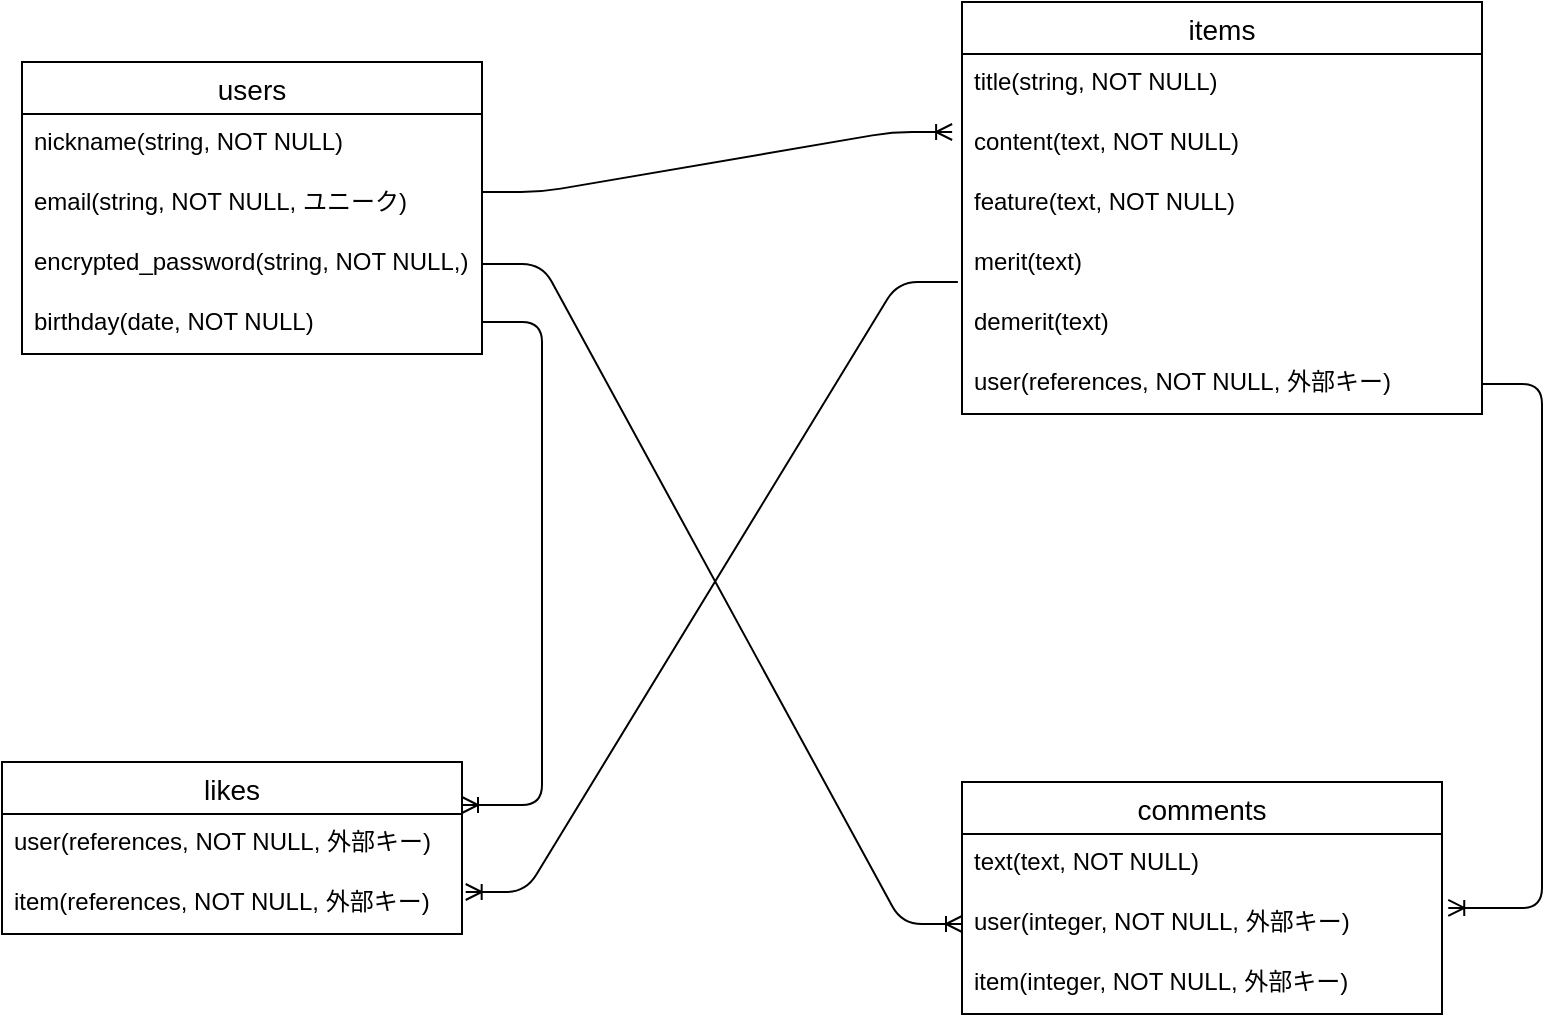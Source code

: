 <mxfile>
    <diagram id="jPsvBQl2WRcAegW9N-6o" name="ページ1">
        <mxGraphModel dx="560" dy="515" grid="1" gridSize="10" guides="1" tooltips="1" connect="1" arrows="1" fold="1" page="1" pageScale="1" pageWidth="827" pageHeight="1169" math="0" shadow="0">
            <root>
                <mxCell id="0"/>
                <mxCell id="1" parent="0"/>
                <mxCell id="2" value="users" style="swimlane;fontStyle=0;childLayout=stackLayout;horizontal=1;startSize=26;horizontalStack=0;resizeParent=1;resizeParentMax=0;resizeLast=0;collapsible=1;marginBottom=0;align=center;fontSize=14;" parent="1" vertex="1">
                    <mxGeometry x="10" y="80" width="230" height="146" as="geometry"/>
                </mxCell>
                <mxCell id="3" value="nickname(string, NOT NULL)" style="text;strokeColor=none;fillColor=none;spacingLeft=4;spacingRight=4;overflow=hidden;rotatable=0;points=[[0,0.5],[1,0.5]];portConstraint=eastwest;fontSize=12;" parent="2" vertex="1">
                    <mxGeometry y="26" width="230" height="30" as="geometry"/>
                </mxCell>
                <mxCell id="4" value="email(string, NOT NULL, ユニーク)" style="text;strokeColor=none;fillColor=none;spacingLeft=4;spacingRight=4;overflow=hidden;rotatable=0;points=[[0,0.5],[1,0.5]];portConstraint=eastwest;fontSize=12;" parent="2" vertex="1">
                    <mxGeometry y="56" width="230" height="30" as="geometry"/>
                </mxCell>
                <mxCell id="5" value="encrypted_password(string, NOT NULL,)" style="text;strokeColor=none;fillColor=none;spacingLeft=4;spacingRight=4;overflow=hidden;rotatable=0;points=[[0,0.5],[1,0.5]];portConstraint=eastwest;fontSize=12;" parent="2" vertex="1">
                    <mxGeometry y="86" width="230" height="30" as="geometry"/>
                </mxCell>
                <mxCell id="10" value="birthday(date, NOT NULL)" style="text;strokeColor=none;fillColor=none;spacingLeft=4;spacingRight=4;overflow=hidden;rotatable=0;points=[[0,0.5],[1,0.5]];portConstraint=eastwest;fontSize=12;" parent="2" vertex="1">
                    <mxGeometry y="116" width="230" height="30" as="geometry"/>
                </mxCell>
                <mxCell id="11" value="items" style="swimlane;fontStyle=0;childLayout=stackLayout;horizontal=1;startSize=26;horizontalStack=0;resizeParent=1;resizeParentMax=0;resizeLast=0;collapsible=1;marginBottom=0;align=center;fontSize=14;" parent="1" vertex="1">
                    <mxGeometry x="480" y="50" width="260" height="206" as="geometry"/>
                </mxCell>
                <mxCell id="12" value="title(string, NOT NULL)" style="text;strokeColor=none;fillColor=none;spacingLeft=4;spacingRight=4;overflow=hidden;rotatable=0;points=[[0,0.5],[1,0.5]];portConstraint=eastwest;fontSize=12;" parent="11" vertex="1">
                    <mxGeometry y="26" width="260" height="30" as="geometry"/>
                </mxCell>
                <mxCell id="17" value="content(text, NOT NULL)" style="text;strokeColor=none;fillColor=none;spacingLeft=4;spacingRight=4;overflow=hidden;rotatable=0;points=[[0,0.5],[1,0.5]];portConstraint=eastwest;fontSize=12;" parent="11" vertex="1">
                    <mxGeometry y="56" width="260" height="30" as="geometry"/>
                </mxCell>
                <mxCell id="22" value="feature(text, NOT NULL)" style="text;strokeColor=none;fillColor=none;spacingLeft=4;spacingRight=4;overflow=hidden;rotatable=0;points=[[0,0.5],[1,0.5]];portConstraint=eastwest;fontSize=12;" parent="11" vertex="1">
                    <mxGeometry y="86" width="260" height="30" as="geometry"/>
                </mxCell>
                <mxCell id="20" value="merit(text)" style="text;strokeColor=none;fillColor=none;spacingLeft=4;spacingRight=4;overflow=hidden;rotatable=0;points=[[0,0.5],[1,0.5]];portConstraint=eastwest;fontSize=12;" parent="11" vertex="1">
                    <mxGeometry y="116" width="260" height="30" as="geometry"/>
                </mxCell>
                <mxCell id="21" value="demerit(text)" style="text;strokeColor=none;fillColor=none;spacingLeft=4;spacingRight=4;overflow=hidden;rotatable=0;points=[[0,0.5],[1,0.5]];portConstraint=eastwest;fontSize=12;" parent="11" vertex="1">
                    <mxGeometry y="146" width="260" height="30" as="geometry"/>
                </mxCell>
                <mxCell id="16" value="user(references, NOT NULL, 外部キー) " style="text;strokeColor=none;fillColor=none;spacingLeft=4;spacingRight=4;overflow=hidden;rotatable=0;points=[[0,0.5],[1,0.5]];portConstraint=eastwest;fontSize=12;" parent="11" vertex="1">
                    <mxGeometry y="176" width="260" height="30" as="geometry"/>
                </mxCell>
                <mxCell id="23" value="likes" style="swimlane;fontStyle=0;childLayout=stackLayout;horizontal=1;startSize=26;horizontalStack=0;resizeParent=1;resizeParentMax=0;resizeLast=0;collapsible=1;marginBottom=0;align=center;fontSize=14;" parent="1" vertex="1">
                    <mxGeometry y="430" width="230" height="86" as="geometry"/>
                </mxCell>
                <mxCell id="24" value="user(references, NOT NULL, 外部キー) " style="text;strokeColor=none;fillColor=none;spacingLeft=4;spacingRight=4;overflow=hidden;rotatable=0;points=[[0,0.5],[1,0.5]];portConstraint=eastwest;fontSize=12;" parent="23" vertex="1">
                    <mxGeometry y="26" width="230" height="30" as="geometry"/>
                </mxCell>
                <mxCell id="25" value="item(references, NOT NULL, 外部キー) " style="text;strokeColor=none;fillColor=none;spacingLeft=4;spacingRight=4;overflow=hidden;rotatable=0;points=[[0,0.5],[1,0.5]];portConstraint=eastwest;fontSize=12;" parent="23" vertex="1">
                    <mxGeometry y="56" width="230" height="30" as="geometry"/>
                </mxCell>
                <mxCell id="27" value="comments" style="swimlane;fontStyle=0;childLayout=stackLayout;horizontal=1;startSize=26;horizontalStack=0;resizeParent=1;resizeParentMax=0;resizeLast=0;collapsible=1;marginBottom=0;align=center;fontSize=14;" parent="1" vertex="1">
                    <mxGeometry x="480" y="440" width="240" height="116" as="geometry"/>
                </mxCell>
                <mxCell id="28" value="text(text, NOT NULL)" style="text;strokeColor=none;fillColor=none;spacingLeft=4;spacingRight=4;overflow=hidden;rotatable=0;points=[[0,0.5],[1,0.5]];portConstraint=eastwest;fontSize=12;" parent="27" vertex="1">
                    <mxGeometry y="26" width="240" height="30" as="geometry"/>
                </mxCell>
                <mxCell id="29" value="user(integer, NOT NULL, 外部キー) " style="text;strokeColor=none;fillColor=none;spacingLeft=4;spacingRight=4;overflow=hidden;rotatable=0;points=[[0,0.5],[1,0.5]];portConstraint=eastwest;fontSize=12;" parent="27" vertex="1">
                    <mxGeometry y="56" width="240" height="30" as="geometry"/>
                </mxCell>
                <mxCell id="30" value="item(integer, NOT NULL, 外部キー) " style="text;strokeColor=none;fillColor=none;spacingLeft=4;spacingRight=4;overflow=hidden;rotatable=0;points=[[0,0.5],[1,0.5]];portConstraint=eastwest;fontSize=12;" parent="27" vertex="1">
                    <mxGeometry y="86" width="240" height="30" as="geometry"/>
                </mxCell>
                <mxCell id="31" value="" style="edgeStyle=entityRelationEdgeStyle;fontSize=12;html=1;endArrow=ERoneToMany;exitX=0.998;exitY=0.3;exitDx=0;exitDy=0;exitPerimeter=0;entryX=-0.019;entryY=0.3;entryDx=0;entryDy=0;entryPerimeter=0;" parent="1" source="4" target="17" edge="1">
                    <mxGeometry width="100" height="100" relative="1" as="geometry">
                        <mxPoint x="180" y="350" as="sourcePoint"/>
                        <mxPoint x="280" y="250" as="targetPoint"/>
                    </mxGeometry>
                </mxCell>
                <mxCell id="32" value="" style="edgeStyle=entityRelationEdgeStyle;fontSize=12;html=1;endArrow=ERoneToMany;entryX=1;entryY=0.25;entryDx=0;entryDy=0;" parent="1" target="23" edge="1">
                    <mxGeometry width="100" height="100" relative="1" as="geometry">
                        <mxPoint x="240" y="210" as="sourcePoint"/>
                        <mxPoint x="310" y="450" as="targetPoint"/>
                    </mxGeometry>
                </mxCell>
                <mxCell id="33" value="" style="edgeStyle=entityRelationEdgeStyle;fontSize=12;html=1;endArrow=ERoneToMany;exitX=1;exitY=0.5;exitDx=0;exitDy=0;entryX=0;entryY=0.5;entryDx=0;entryDy=0;" parent="1" source="5" target="29" edge="1">
                    <mxGeometry width="100" height="100" relative="1" as="geometry">
                        <mxPoint x="280" y="350" as="sourcePoint"/>
                        <mxPoint x="380" y="250" as="targetPoint"/>
                    </mxGeometry>
                </mxCell>
                <mxCell id="35" value="" style="edgeStyle=entityRelationEdgeStyle;fontSize=12;html=1;endArrow=ERoneToMany;exitX=-0.008;exitY=0.8;exitDx=0;exitDy=0;entryX=1.008;entryY=0.3;entryDx=0;entryDy=0;entryPerimeter=0;exitPerimeter=0;" parent="1" source="20" target="25" edge="1">
                    <mxGeometry width="100" height="100" relative="1" as="geometry">
                        <mxPoint x="210" y="350" as="sourcePoint"/>
                        <mxPoint x="310" y="250" as="targetPoint"/>
                    </mxGeometry>
                </mxCell>
                <mxCell id="37" value="" style="edgeStyle=entityRelationEdgeStyle;fontSize=12;html=1;endArrow=ERoneToMany;entryX=1.013;entryY=0.233;entryDx=0;entryDy=0;entryPerimeter=0;" parent="1" source="16" target="29" edge="1">
                    <mxGeometry width="100" height="100" relative="1" as="geometry">
                        <mxPoint x="660" y="280" as="sourcePoint"/>
                        <mxPoint x="690" y="560" as="targetPoint"/>
                    </mxGeometry>
                </mxCell>
            </root>
        </mxGraphModel>
    </diagram>
</mxfile>